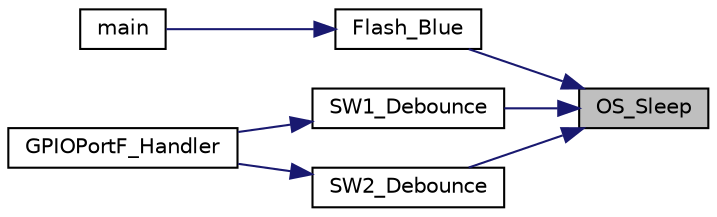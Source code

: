 digraph "OS_Sleep"
{
 // LATEX_PDF_SIZE
  edge [fontname="Helvetica",fontsize="10",labelfontname="Helvetica",labelfontsize="10"];
  node [fontname="Helvetica",fontsize="10",shape=record];
  rankdir="RL";
  Node1 [label="OS_Sleep",height=0.2,width=0.4,color="black", fillcolor="grey75", style="filled", fontcolor="black",tooltip="This function puts a thread to sleep."];
  Node1 -> Node2 [dir="back",color="midnightblue",fontsize="10",style="solid",fontname="Helvetica"];
  Node2 [label="Flash_Blue",height=0.2,width=0.4,color="black", fillcolor="white", style="filled",URL="$main_8c.html#ac3cc6594a462b39325ff31f7edfca240",tooltip="Blink Blue LED."];
  Node2 -> Node3 [dir="back",color="midnightblue",fontsize="10",style="solid",fontname="Helvetica"];
  Node3 [label="main",height=0.2,width=0.4,color="black", fillcolor="white", style="filled",URL="$main_8c.html#a840291bc02cba5474a4cb46a9b9566fe",tooltip="Example usecase of RTOS."];
  Node1 -> Node4 [dir="back",color="midnightblue",fontsize="10",style="solid",fontname="Helvetica"];
  Node4 [label="SW1_Debounce",height=0.2,width=0.4,color="black", fillcolor="white", style="filled",URL="$_switch_8c.html#aa8fe30cee9323636f35e332f22aee2f0",tooltip=" "];
  Node4 -> Node5 [dir="back",color="midnightblue",fontsize="10",style="solid",fontname="Helvetica"];
  Node5 [label="GPIOPortF_Handler",height=0.2,width=0.4,color="black", fillcolor="white", style="filled",URL="$_switch_8c.html#a73aa1a5b083f31ee3546edc843b15d61",tooltip=" "];
  Node1 -> Node6 [dir="back",color="midnightblue",fontsize="10",style="solid",fontname="Helvetica"];
  Node6 [label="SW2_Debounce",height=0.2,width=0.4,color="black", fillcolor="white", style="filled",URL="$_switch_8c.html#afca5c039908507f4bbbad45b959a587b",tooltip=" "];
  Node6 -> Node5 [dir="back",color="midnightblue",fontsize="10",style="solid",fontname="Helvetica"];
}
